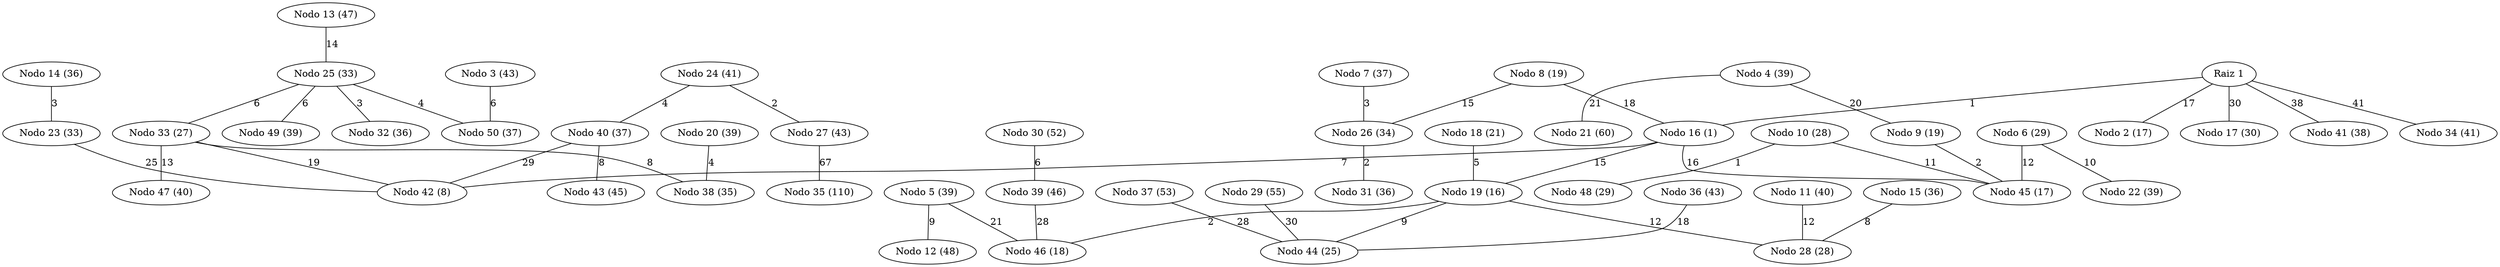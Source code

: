 graph arbol_dijkstra_G_1 {
    "1" [label="Raiz 1"];
    "16" [label="Nodo 16 (1)"];
    "42" [label="Nodo 42 (8)"];
    "19" [label="Nodo 19 (16)"];
    "45" [label="Nodo 45 (17)"];
    "2" [label="Nodo 2 (17)"];
    "46" [label="Nodo 46 (18)"];
    "9" [label="Nodo 9 (19)"];
    "8" [label="Nodo 8 (19)"];
    "18" [label="Nodo 18 (21)"];
    "44" [label="Nodo 44 (25)"];
    "33" [label="Nodo 33 (27)"];
    "28" [label="Nodo 28 (28)"];
    "10" [label="Nodo 10 (28)"];
    "48" [label="Nodo 48 (29)"];
    "6" [label="Nodo 6 (29)"];
    "17" [label="Nodo 17 (30)"];
    "25" [label="Nodo 25 (33)"];
    "23" [label="Nodo 23 (33)"];
    "26" [label="Nodo 26 (34)"];
    "38" [label="Nodo 38 (35)"];
    "32" [label="Nodo 32 (36)"];
    "15" [label="Nodo 15 (36)"];
    "31" [label="Nodo 31 (36)"];
    "14" [label="Nodo 14 (36)"];
    "50" [label="Nodo 50 (37)"];
    "40" [label="Nodo 40 (37)"];
    "7" [label="Nodo 7 (37)"];
    "41" [label="Nodo 41 (38)"];
    "49" [label="Nodo 49 (39)"];
    "4" [label="Nodo 4 (39)"];
    "5" [label="Nodo 5 (39)"];
    "22" [label="Nodo 22 (39)"];
    "20" [label="Nodo 20 (39)"];
    "47" [label="Nodo 47 (40)"];
    "11" [label="Nodo 11 (40)"];
    "24" [label="Nodo 24 (41)"];
    "34" [label="Nodo 34 (41)"];
    "3" [label="Nodo 3 (43)"];
    "36" [label="Nodo 36 (43)"];
    "27" [label="Nodo 27 (43)"];
    "43" [label="Nodo 43 (45)"];
    "39" [label="Nodo 39 (46)"];
    "13" [label="Nodo 13 (47)"];
    "12" [label="Nodo 12 (48)"];
    "30" [label="Nodo 30 (52)"];
    "37" [label="Nodo 37 (53)"];
    "29" [label="Nodo 29 (55)"];
    "21" [label="Nodo 21 (60)"];
    "35" [label="Nodo 35 (110)"];
    1 -- 2 [label="17"];
    3 -- 50 [label="6"];
    4 -- 9 [label="20"];
    5 -- 46 [label="21"];
    6 -- 45 [label="12"];
    7 -- 26 [label="3"];
    8 -- 16 [label="18"];
    9 -- 45 [label="2"];
    10 -- 45 [label="11"];
    11 -- 28 [label="12"];
    5 -- 12 [label="9"];
    13 -- 25 [label="14"];
    14 -- 23 [label="3"];
    15 -- 28 [label="8"];
    1 -- 16 [label="1"];
    1 -- 17 [label="30"];
    18 -- 19 [label="5"];
    16 -- 19 [label="15"];
    20 -- 38 [label="4"];
    4 -- 21 [label="21"];
    6 -- 22 [label="10"];
    23 -- 42 [label="25"];
    24 -- 40 [label="4"];
    25 -- 33 [label="6"];
    8 -- 26 [label="15"];
    24 -- 27 [label="2"];
    19 -- 28 [label="12"];
    29 -- 44 [label="30"];
    30 -- 39 [label="6"];
    26 -- 31 [label="2"];
    25 -- 32 [label="3"];
    33 -- 42 [label="19"];
    1 -- 34 [label="41"];
    27 -- 35 [label="67"];
    36 -- 44 [label="18"];
    37 -- 44 [label="28"];
    33 -- 38 [label="8"];
    39 -- 46 [label="28"];
    40 -- 42 [label="29"];
    1 -- 41 [label="38"];
    16 -- 42 [label="7"];
    40 -- 43 [label="8"];
    19 -- 44 [label="9"];
    16 -- 45 [label="16"];
    19 -- 46 [label="2"];
    33 -- 47 [label="13"];
    10 -- 48 [label="1"];
    25 -- 49 [label="6"];
    25 -- 50 [label="4"];
}